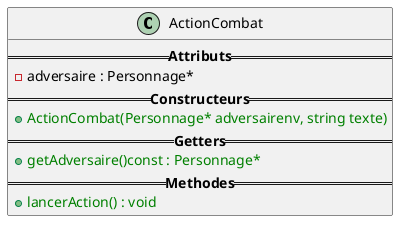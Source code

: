 @startuml
class ActionCombat{
    ==<b>Attributs</b>==
        -adversaire : Personnage*
    ==<b>Constructeurs</b>==
        +<color:green>ActionCombat(Personnage* adversairenv, string texte)</color>
    ==<b>Getters</b>==
        +<color:green>getAdversaire()const : Personnage*</color>
    ==<b>Methodes</b>==
        +<color:green>lancerAction() : void</color>
}
@enduml
'9625b30307fc8691225ecb275dc93220  src/ActionCombat.hpp
'63e3e4fb5460115b51e388740f7510f1  src/ActionCombat.cpp
